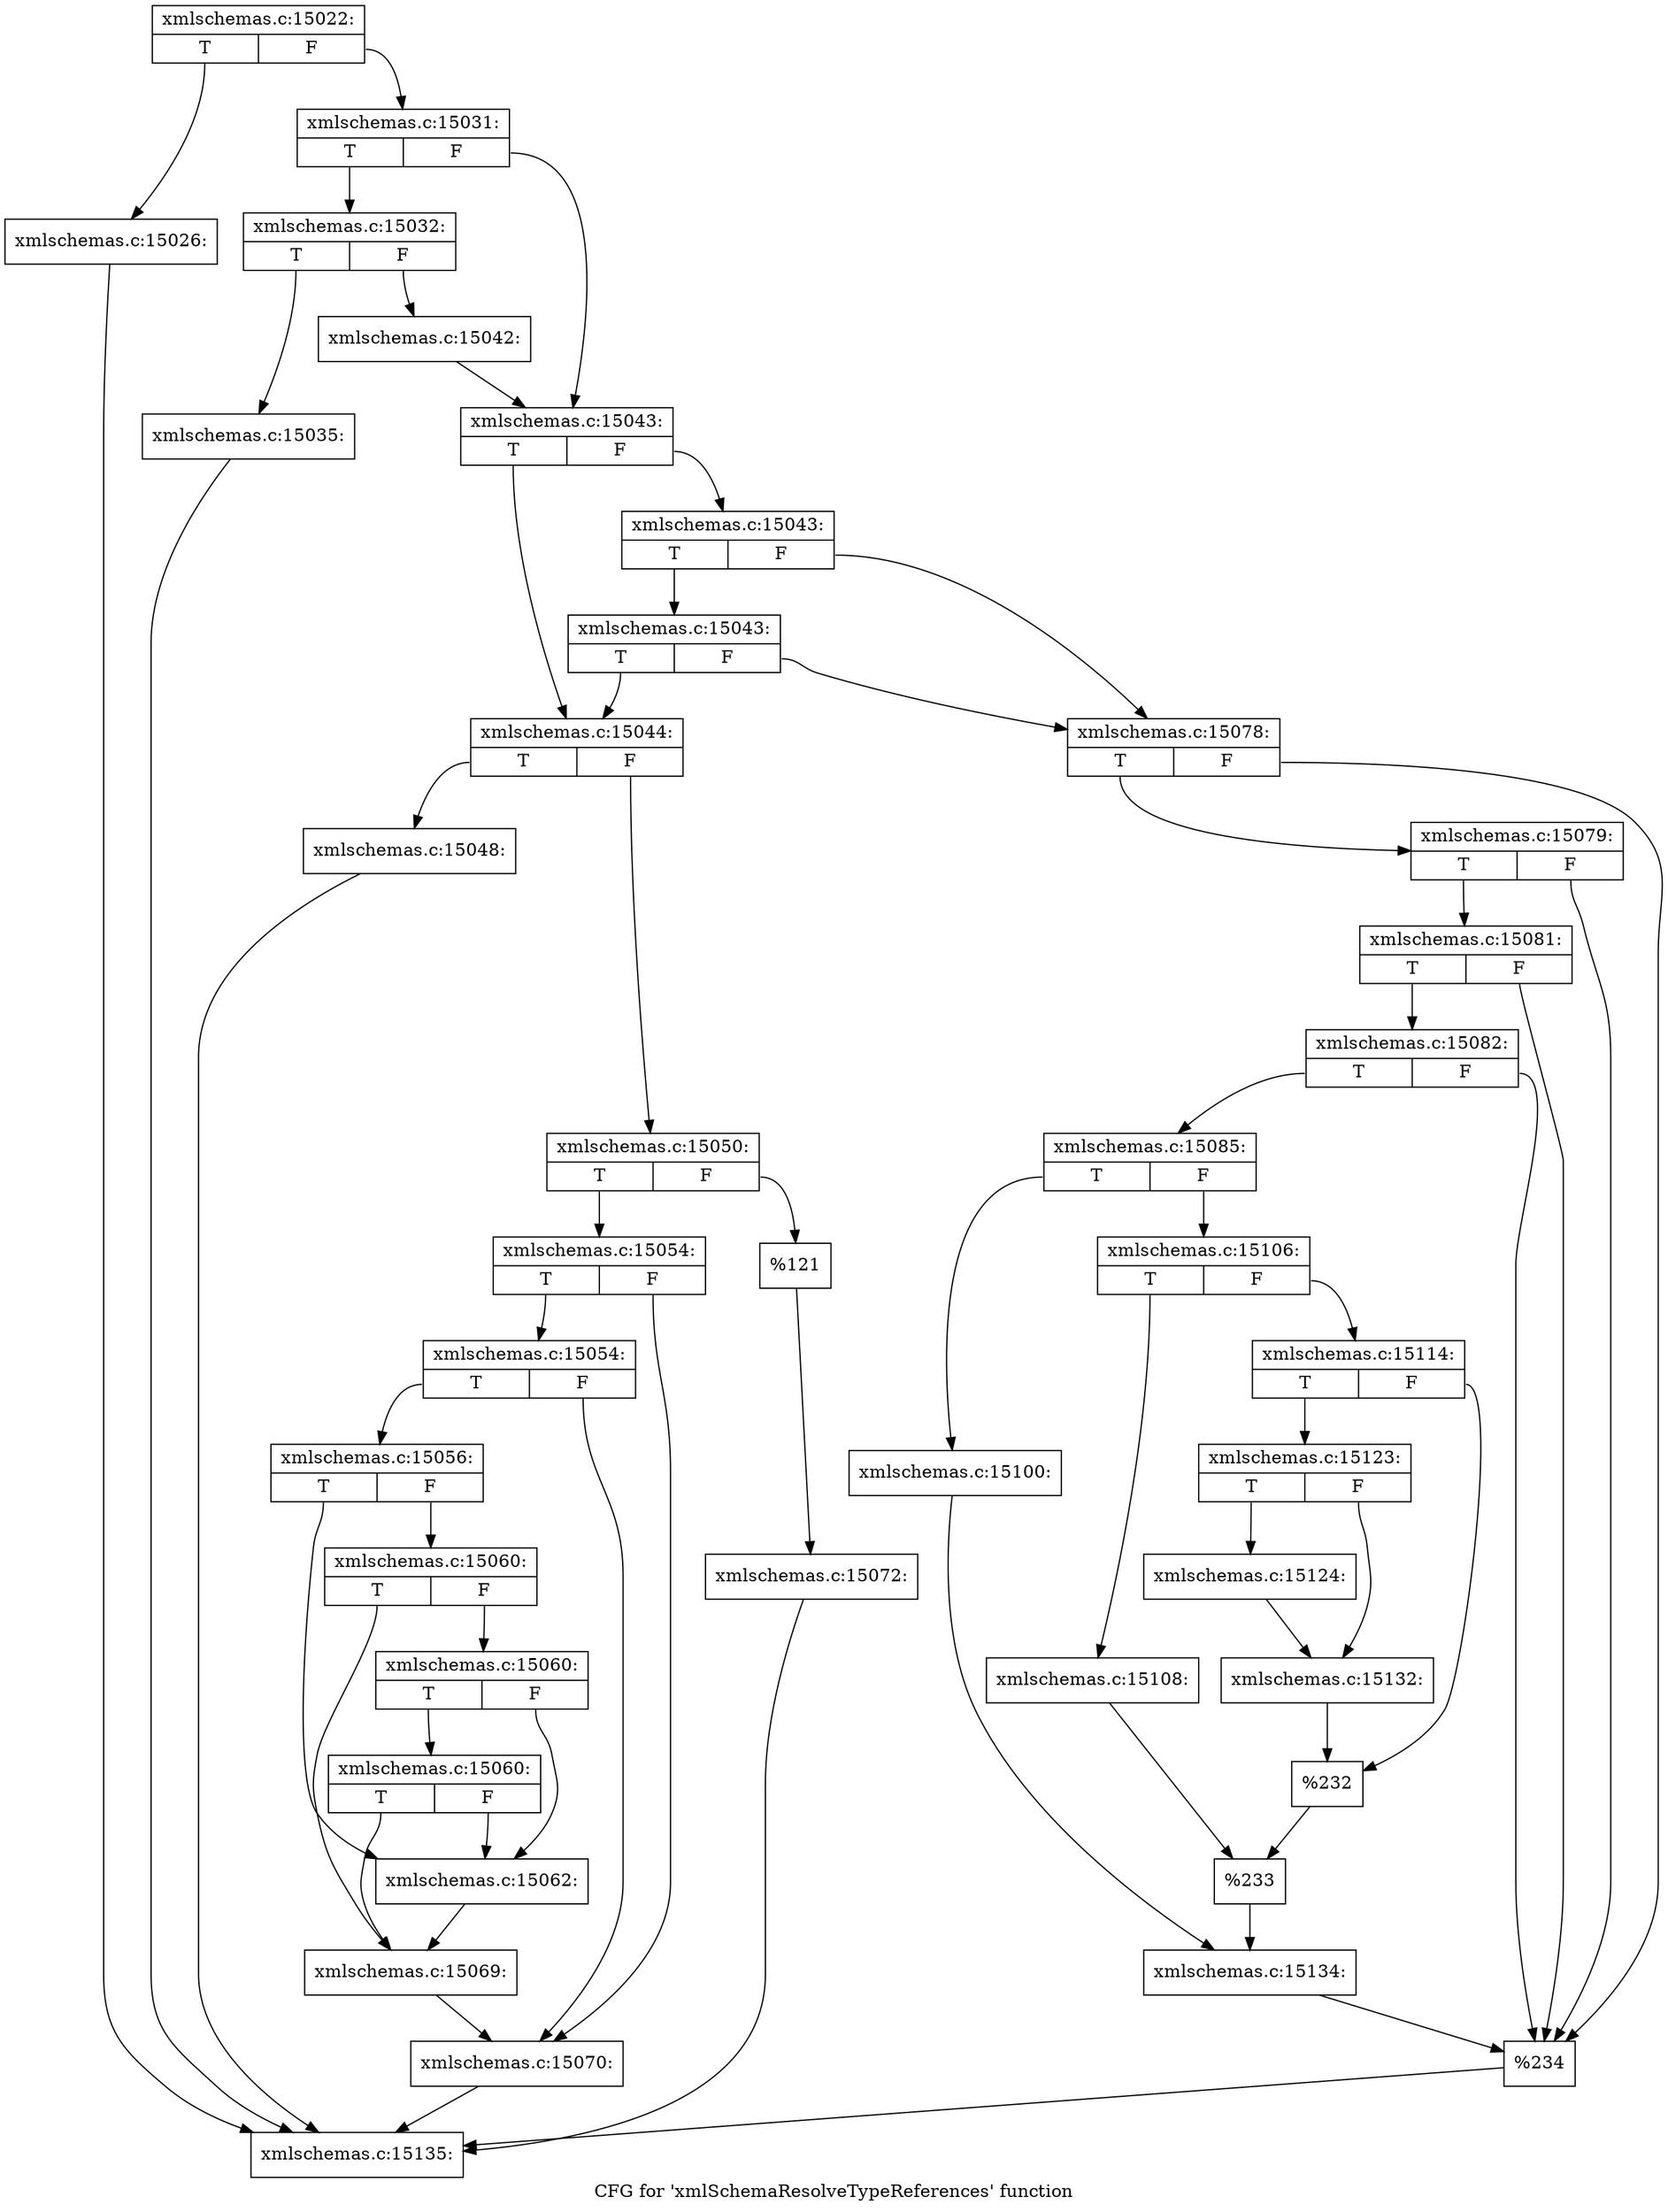 digraph "CFG for 'xmlSchemaResolveTypeReferences' function" {
	label="CFG for 'xmlSchemaResolveTypeReferences' function";

	Node0x50767e0 [shape=record,label="{xmlschemas.c:15022:|{<s0>T|<s1>F}}"];
	Node0x50767e0:s0 -> Node0x5076910;
	Node0x50767e0:s1 -> Node0x5076960;
	Node0x5076910 [shape=record,label="{xmlschemas.c:15026:}"];
	Node0x5076910 -> Node0x4c796a0;
	Node0x5076960 [shape=record,label="{xmlschemas.c:15031:|{<s0>T|<s1>F}}"];
	Node0x5076960:s0 -> Node0x5076d10;
	Node0x5076960:s1 -> Node0x5076d60;
	Node0x5076d10 [shape=record,label="{xmlschemas.c:15032:|{<s0>T|<s1>F}}"];
	Node0x5076d10:s0 -> Node0x4c78630;
	Node0x5076d10:s1 -> Node0x4c78680;
	Node0x4c78630 [shape=record,label="{xmlschemas.c:15035:}"];
	Node0x4c78630 -> Node0x4c796a0;
	Node0x4c78680 [shape=record,label="{xmlschemas.c:15042:}"];
	Node0x4c78680 -> Node0x5076d60;
	Node0x5076d60 [shape=record,label="{xmlschemas.c:15043:|{<s0>T|<s1>F}}"];
	Node0x5076d60:s0 -> Node0x4c79650;
	Node0x5076d60:s1 -> Node0x4c79740;
	Node0x4c79740 [shape=record,label="{xmlschemas.c:15043:|{<s0>T|<s1>F}}"];
	Node0x4c79740:s0 -> Node0x4c79a10;
	Node0x4c79740:s1 -> Node0x4c796f0;
	Node0x4c79a10 [shape=record,label="{xmlschemas.c:15043:|{<s0>T|<s1>F}}"];
	Node0x4c79a10:s0 -> Node0x4c79650;
	Node0x4c79a10:s1 -> Node0x4c796f0;
	Node0x4c79650 [shape=record,label="{xmlschemas.c:15044:|{<s0>T|<s1>F}}"];
	Node0x4c79650:s0 -> Node0x5082220;
	Node0x4c79650:s1 -> Node0x50822c0;
	Node0x5082220 [shape=record,label="{xmlschemas.c:15048:}"];
	Node0x5082220 -> Node0x4c796a0;
	Node0x50822c0 [shape=record,label="{xmlschemas.c:15050:|{<s0>T|<s1>F}}"];
	Node0x50822c0:s0 -> Node0x5082e90;
	Node0x50822c0:s1 -> Node0x50831c0;
	Node0x5082e90 [shape=record,label="{xmlschemas.c:15054:|{<s0>T|<s1>F}}"];
	Node0x5082e90:s0 -> Node0x5083650;
	Node0x5082e90:s1 -> Node0x5083600;
	Node0x5083650 [shape=record,label="{xmlschemas.c:15054:|{<s0>T|<s1>F}}"];
	Node0x5083650:s0 -> Node0x5083170;
	Node0x5083650:s1 -> Node0x5083600;
	Node0x5083170 [shape=record,label="{xmlschemas.c:15056:|{<s0>T|<s1>F}}"];
	Node0x5083170:s0 -> Node0x50844e0;
	Node0x5083170:s1 -> Node0x5084580;
	Node0x5084580 [shape=record,label="{xmlschemas.c:15060:|{<s0>T|<s1>F}}"];
	Node0x5084580:s0 -> Node0x5084530;
	Node0x5084580:s1 -> Node0x50849c0;
	Node0x50849c0 [shape=record,label="{xmlschemas.c:15060:|{<s0>T|<s1>F}}"];
	Node0x50849c0:s0 -> Node0x5084d80;
	Node0x50849c0:s1 -> Node0x50844e0;
	Node0x5084d80 [shape=record,label="{xmlschemas.c:15060:|{<s0>T|<s1>F}}"];
	Node0x5084d80:s0 -> Node0x5084530;
	Node0x5084d80:s1 -> Node0x50844e0;
	Node0x50844e0 [shape=record,label="{xmlschemas.c:15062:}"];
	Node0x50844e0 -> Node0x5084530;
	Node0x5084530 [shape=record,label="{xmlschemas.c:15069:}"];
	Node0x5084530 -> Node0x5083600;
	Node0x5083600 [shape=record,label="{xmlschemas.c:15070:}"];
	Node0x5083600 -> Node0x4c796a0;
	Node0x50831c0 [shape=record,label="{%121}"];
	Node0x50831c0 -> Node0x5082270;
	Node0x5082270 [shape=record,label="{xmlschemas.c:15072:}"];
	Node0x5082270 -> Node0x4c796a0;
	Node0x4c796f0 [shape=record,label="{xmlschemas.c:15078:|{<s0>T|<s1>F}}"];
	Node0x4c796f0:s0 -> Node0x50866d0;
	Node0x4c796f0:s1 -> Node0x5086580;
	Node0x50866d0 [shape=record,label="{xmlschemas.c:15079:|{<s0>T|<s1>F}}"];
	Node0x50866d0:s0 -> Node0x5086650;
	Node0x50866d0:s1 -> Node0x5086580;
	Node0x5086650 [shape=record,label="{xmlschemas.c:15081:|{<s0>T|<s1>F}}"];
	Node0x5086650:s0 -> Node0x50865d0;
	Node0x5086650:s1 -> Node0x5086580;
	Node0x50865d0 [shape=record,label="{xmlschemas.c:15082:|{<s0>T|<s1>F}}"];
	Node0x50865d0:s0 -> Node0x5086530;
	Node0x50865d0:s1 -> Node0x5086580;
	Node0x5086530 [shape=record,label="{xmlschemas.c:15085:|{<s0>T|<s1>F}}"];
	Node0x5086530:s0 -> Node0x5088ef0;
	Node0x5086530:s1 -> Node0x5089540;
	Node0x5088ef0 [shape=record,label="{xmlschemas.c:15100:}"];
	Node0x5088ef0 -> Node0x50894f0;
	Node0x5089540 [shape=record,label="{xmlschemas.c:15106:|{<s0>T|<s1>F}}"];
	Node0x5089540:s0 -> Node0x508a440;
	Node0x5089540:s1 -> Node0x508a4e0;
	Node0x508a440 [shape=record,label="{xmlschemas.c:15108:}"];
	Node0x508a440 -> Node0x508a490;
	Node0x508a4e0 [shape=record,label="{xmlschemas.c:15114:|{<s0>T|<s1>F}}"];
	Node0x508a4e0:s0 -> Node0x508b0c0;
	Node0x508a4e0:s1 -> Node0x508b110;
	Node0x508b0c0 [shape=record,label="{xmlschemas.c:15123:|{<s0>T|<s1>F}}"];
	Node0x508b0c0:s0 -> Node0x508b6e0;
	Node0x508b0c0:s1 -> Node0x508b730;
	Node0x508b6e0 [shape=record,label="{xmlschemas.c:15124:}"];
	Node0x508b6e0 -> Node0x508b730;
	Node0x508b730 [shape=record,label="{xmlschemas.c:15132:}"];
	Node0x508b730 -> Node0x508b110;
	Node0x508b110 [shape=record,label="{%232}"];
	Node0x508b110 -> Node0x508a490;
	Node0x508a490 [shape=record,label="{%233}"];
	Node0x508a490 -> Node0x50894f0;
	Node0x50894f0 [shape=record,label="{xmlschemas.c:15134:}"];
	Node0x50894f0 -> Node0x5086580;
	Node0x5086580 [shape=record,label="{%234}"];
	Node0x5086580 -> Node0x4c796a0;
	Node0x4c796a0 [shape=record,label="{xmlschemas.c:15135:}"];
}
